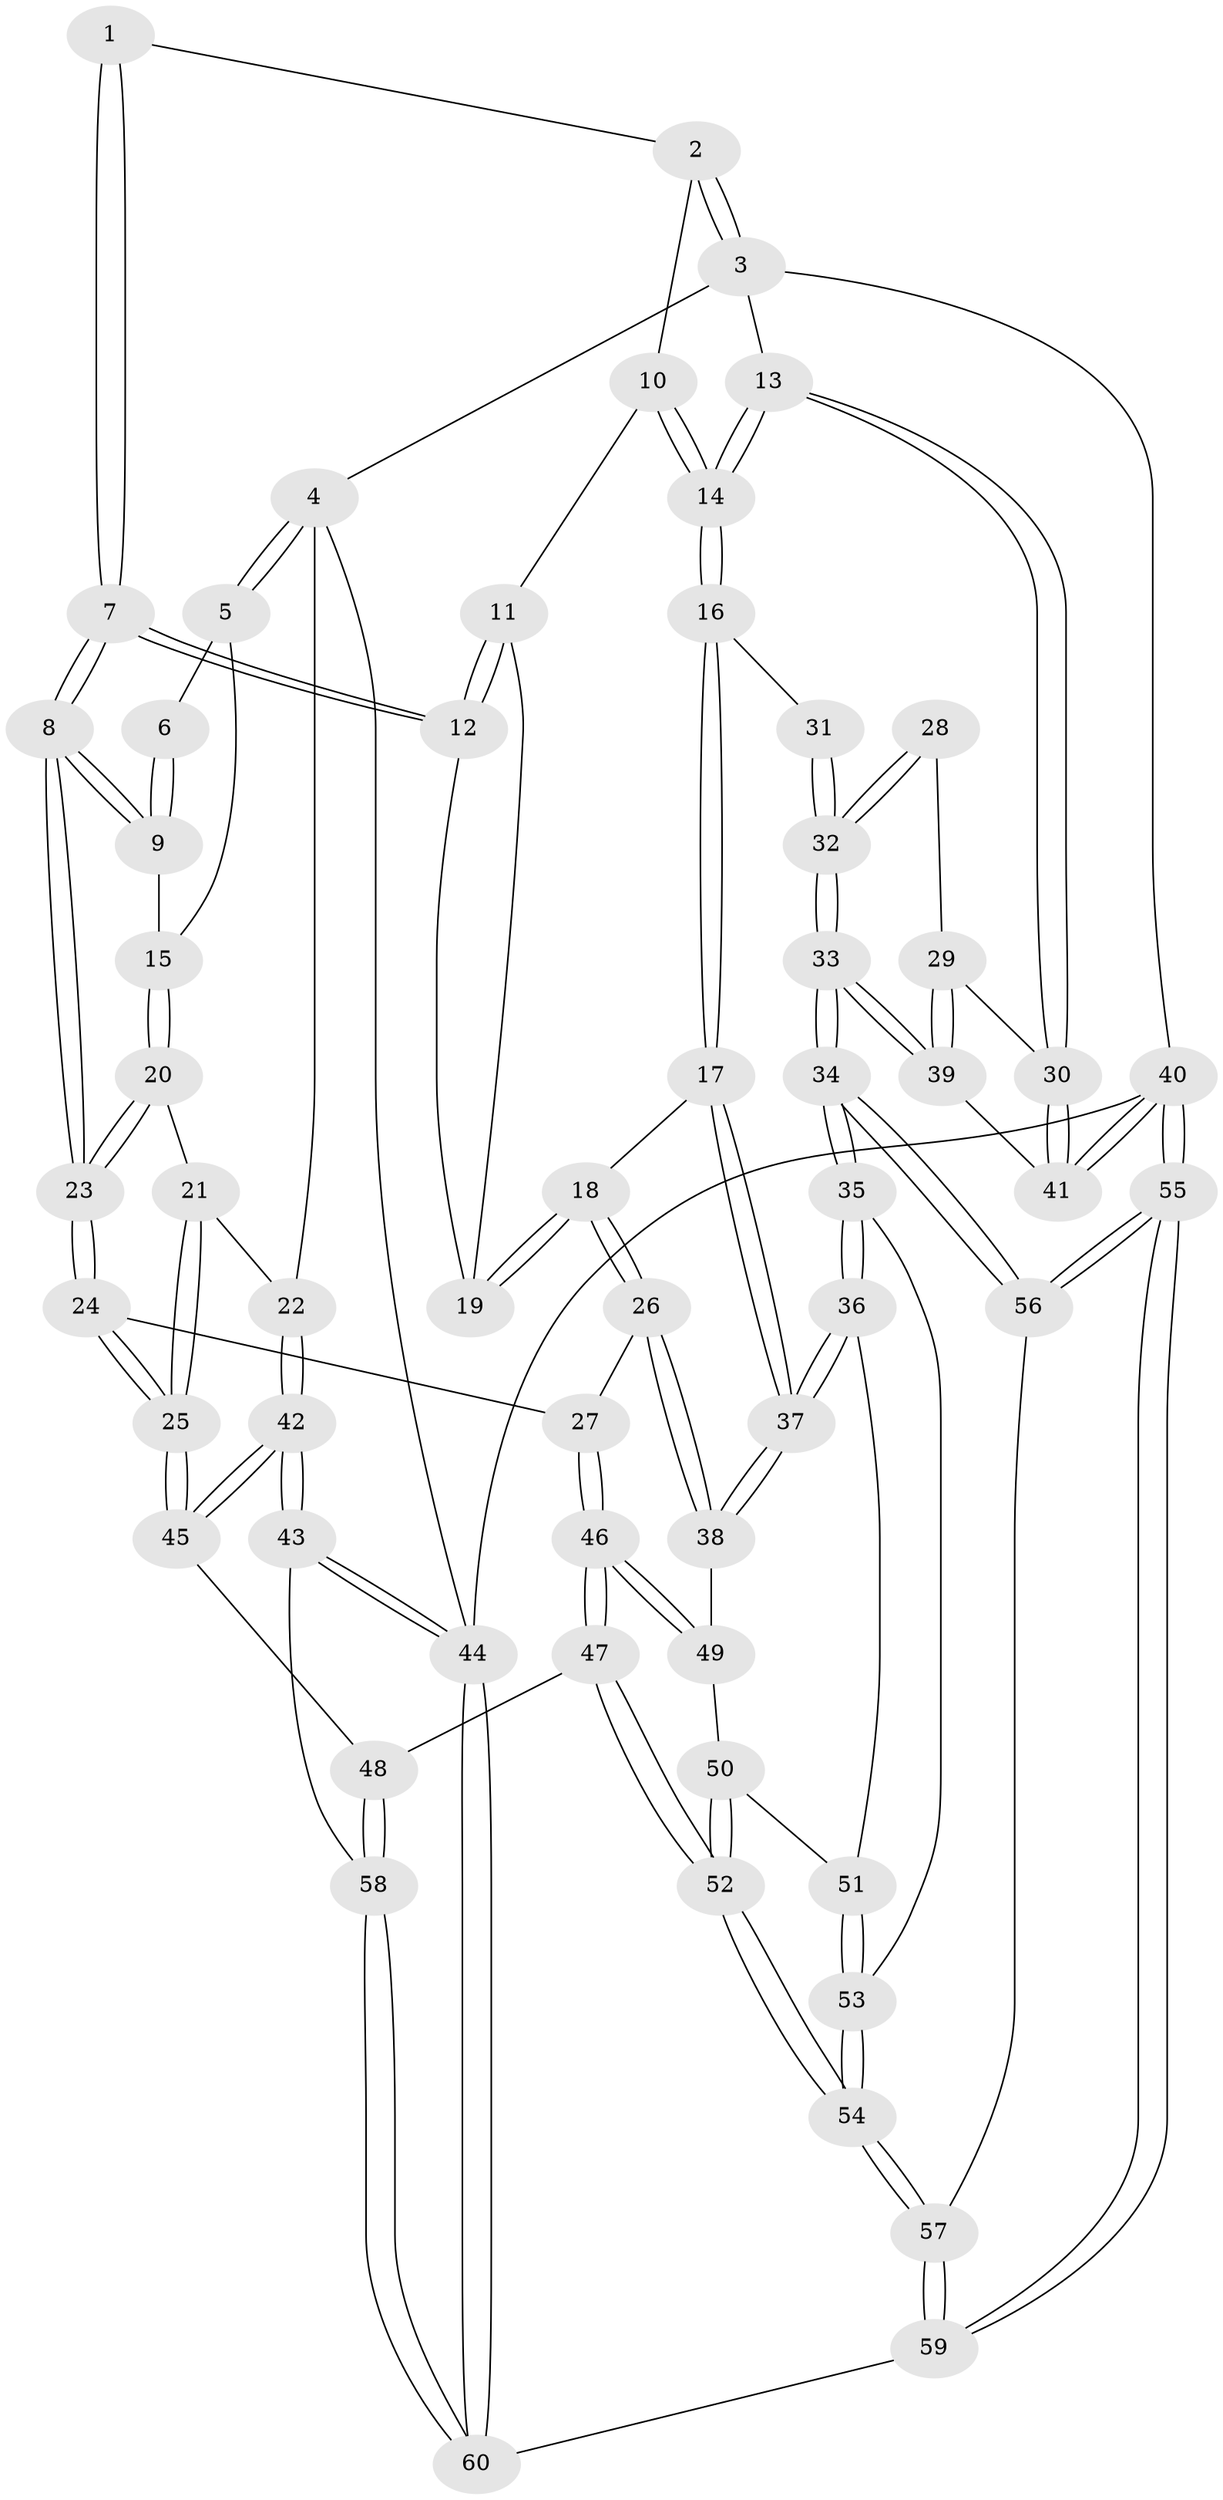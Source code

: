 // Generated by graph-tools (version 1.1) at 2025/16/03/09/25 04:16:57]
// undirected, 60 vertices, 147 edges
graph export_dot {
graph [start="1"]
  node [color=gray90,style=filled];
  1 [pos="+0.4452238703278941+0"];
  2 [pos="+0.7128899503949088+0"];
  3 [pos="+1+0"];
  4 [pos="+0+0"];
  5 [pos="+0+0"];
  6 [pos="+0.2552805599984826+0"];
  7 [pos="+0.3261383537856785+0.2732885505916273"];
  8 [pos="+0.32218788424501926+0.27550450686866773"];
  9 [pos="+0.24895280819036503+0.21071024579948813"];
  10 [pos="+0.594117620337023+0.11539722057641415"];
  11 [pos="+0.5809957011841822+0.13132532102564223"];
  12 [pos="+0.3299272941661052+0.27297201208319455"];
  13 [pos="+1+0.02694272709709331"];
  14 [pos="+0.6879022771104444+0.314014461554766"];
  15 [pos="+0.11985404853149466+0.1542871872375327"];
  16 [pos="+0.6376434159839437+0.3773930172211777"];
  17 [pos="+0.622477324215168+0.3809682781800016"];
  18 [pos="+0.60678922020995+0.37234047766651746"];
  19 [pos="+0.567919652304104+0.33966666804325213"];
  20 [pos="+0.0062685925938562054+0.30903941722354605"];
  21 [pos="+0+0.3148416399380013"];
  22 [pos="+0+0.34309851187945656"];
  23 [pos="+0.2705752714098273+0.42385146656908856"];
  24 [pos="+0.27120691500945765+0.46380107713529856"];
  25 [pos="+0.13200009509426897+0.5663171533328193"];
  26 [pos="+0.3305150265661941+0.5067477273670804"];
  27 [pos="+0.3104045473806617+0.49552238304205154"];
  28 [pos="+0.8597582409624708+0.39834490503373704"];
  29 [pos="+0.9651896603036978+0.3320067677787413"];
  30 [pos="+1+0.06430058981262074"];
  31 [pos="+0.660496918478267+0.3927922924432984"];
  32 [pos="+0.7640203467901965+0.510602309208803"];
  33 [pos="+0.7749707795356152+0.6908999194006649"];
  34 [pos="+0.7455438773401938+0.7564895460936532"];
  35 [pos="+0.6295241635271213+0.6860371307146598"];
  36 [pos="+0.5693603807720388+0.6187715634198518"];
  37 [pos="+0.5538748412096068+0.5955281866104477"];
  38 [pos="+0.3428189097511499+0.5159524050334632"];
  39 [pos="+0.8985568815960693+0.5798851541079858"];
  40 [pos="+1+1"];
  41 [pos="+1+0.5958432516484574"];
  42 [pos="+0+0.583715518533536"];
  43 [pos="+0+0.8464758529350465"];
  44 [pos="+0+1"];
  45 [pos="+0.12097173042067988+0.5759572180152919"];
  46 [pos="+0.28827810266518306+0.7151307621719658"];
  47 [pos="+0.27089583498381176+0.7872066427852973"];
  48 [pos="+0.15744085554913811+0.7560612856277782"];
  49 [pos="+0.3714786189549526+0.6761717904303043"];
  50 [pos="+0.3724245223268647+0.6792881512302793"];
  51 [pos="+0.40720105323114353+0.7076926775195843"];
  52 [pos="+0.30268056711249525+0.8105783937151966"];
  53 [pos="+0.42368912047436985+0.7836634954646148"];
  54 [pos="+0.3550807098475413+0.8741337390194145"];
  55 [pos="+1+1"];
  56 [pos="+0.7694764670095534+0.8237036222305723"];
  57 [pos="+0.36269268017073875+0.9131810655313923"];
  58 [pos="+0.12083910944775586+0.8008968031626745"];
  59 [pos="+0.3051153467360813+1"];
  60 [pos="+0.16805274610340806+1"];
  1 -- 2;
  1 -- 7;
  1 -- 7;
  2 -- 3;
  2 -- 3;
  2 -- 10;
  3 -- 4;
  3 -- 13;
  3 -- 40;
  4 -- 5;
  4 -- 5;
  4 -- 22;
  4 -- 44;
  5 -- 6;
  5 -- 15;
  6 -- 9;
  6 -- 9;
  7 -- 8;
  7 -- 8;
  7 -- 12;
  7 -- 12;
  8 -- 9;
  8 -- 9;
  8 -- 23;
  8 -- 23;
  9 -- 15;
  10 -- 11;
  10 -- 14;
  10 -- 14;
  11 -- 12;
  11 -- 12;
  11 -- 19;
  12 -- 19;
  13 -- 14;
  13 -- 14;
  13 -- 30;
  13 -- 30;
  14 -- 16;
  14 -- 16;
  15 -- 20;
  15 -- 20;
  16 -- 17;
  16 -- 17;
  16 -- 31;
  17 -- 18;
  17 -- 37;
  17 -- 37;
  18 -- 19;
  18 -- 19;
  18 -- 26;
  18 -- 26;
  20 -- 21;
  20 -- 23;
  20 -- 23;
  21 -- 22;
  21 -- 25;
  21 -- 25;
  22 -- 42;
  22 -- 42;
  23 -- 24;
  23 -- 24;
  24 -- 25;
  24 -- 25;
  24 -- 27;
  25 -- 45;
  25 -- 45;
  26 -- 27;
  26 -- 38;
  26 -- 38;
  27 -- 46;
  27 -- 46;
  28 -- 29;
  28 -- 32;
  28 -- 32;
  29 -- 30;
  29 -- 39;
  29 -- 39;
  30 -- 41;
  30 -- 41;
  31 -- 32;
  31 -- 32;
  32 -- 33;
  32 -- 33;
  33 -- 34;
  33 -- 34;
  33 -- 39;
  33 -- 39;
  34 -- 35;
  34 -- 35;
  34 -- 56;
  34 -- 56;
  35 -- 36;
  35 -- 36;
  35 -- 53;
  36 -- 37;
  36 -- 37;
  36 -- 51;
  37 -- 38;
  37 -- 38;
  38 -- 49;
  39 -- 41;
  40 -- 41;
  40 -- 41;
  40 -- 55;
  40 -- 55;
  40 -- 44;
  42 -- 43;
  42 -- 43;
  42 -- 45;
  42 -- 45;
  43 -- 44;
  43 -- 44;
  43 -- 58;
  44 -- 60;
  44 -- 60;
  45 -- 48;
  46 -- 47;
  46 -- 47;
  46 -- 49;
  46 -- 49;
  47 -- 48;
  47 -- 52;
  47 -- 52;
  48 -- 58;
  48 -- 58;
  49 -- 50;
  50 -- 51;
  50 -- 52;
  50 -- 52;
  51 -- 53;
  51 -- 53;
  52 -- 54;
  52 -- 54;
  53 -- 54;
  53 -- 54;
  54 -- 57;
  54 -- 57;
  55 -- 56;
  55 -- 56;
  55 -- 59;
  55 -- 59;
  56 -- 57;
  57 -- 59;
  57 -- 59;
  58 -- 60;
  58 -- 60;
  59 -- 60;
}
